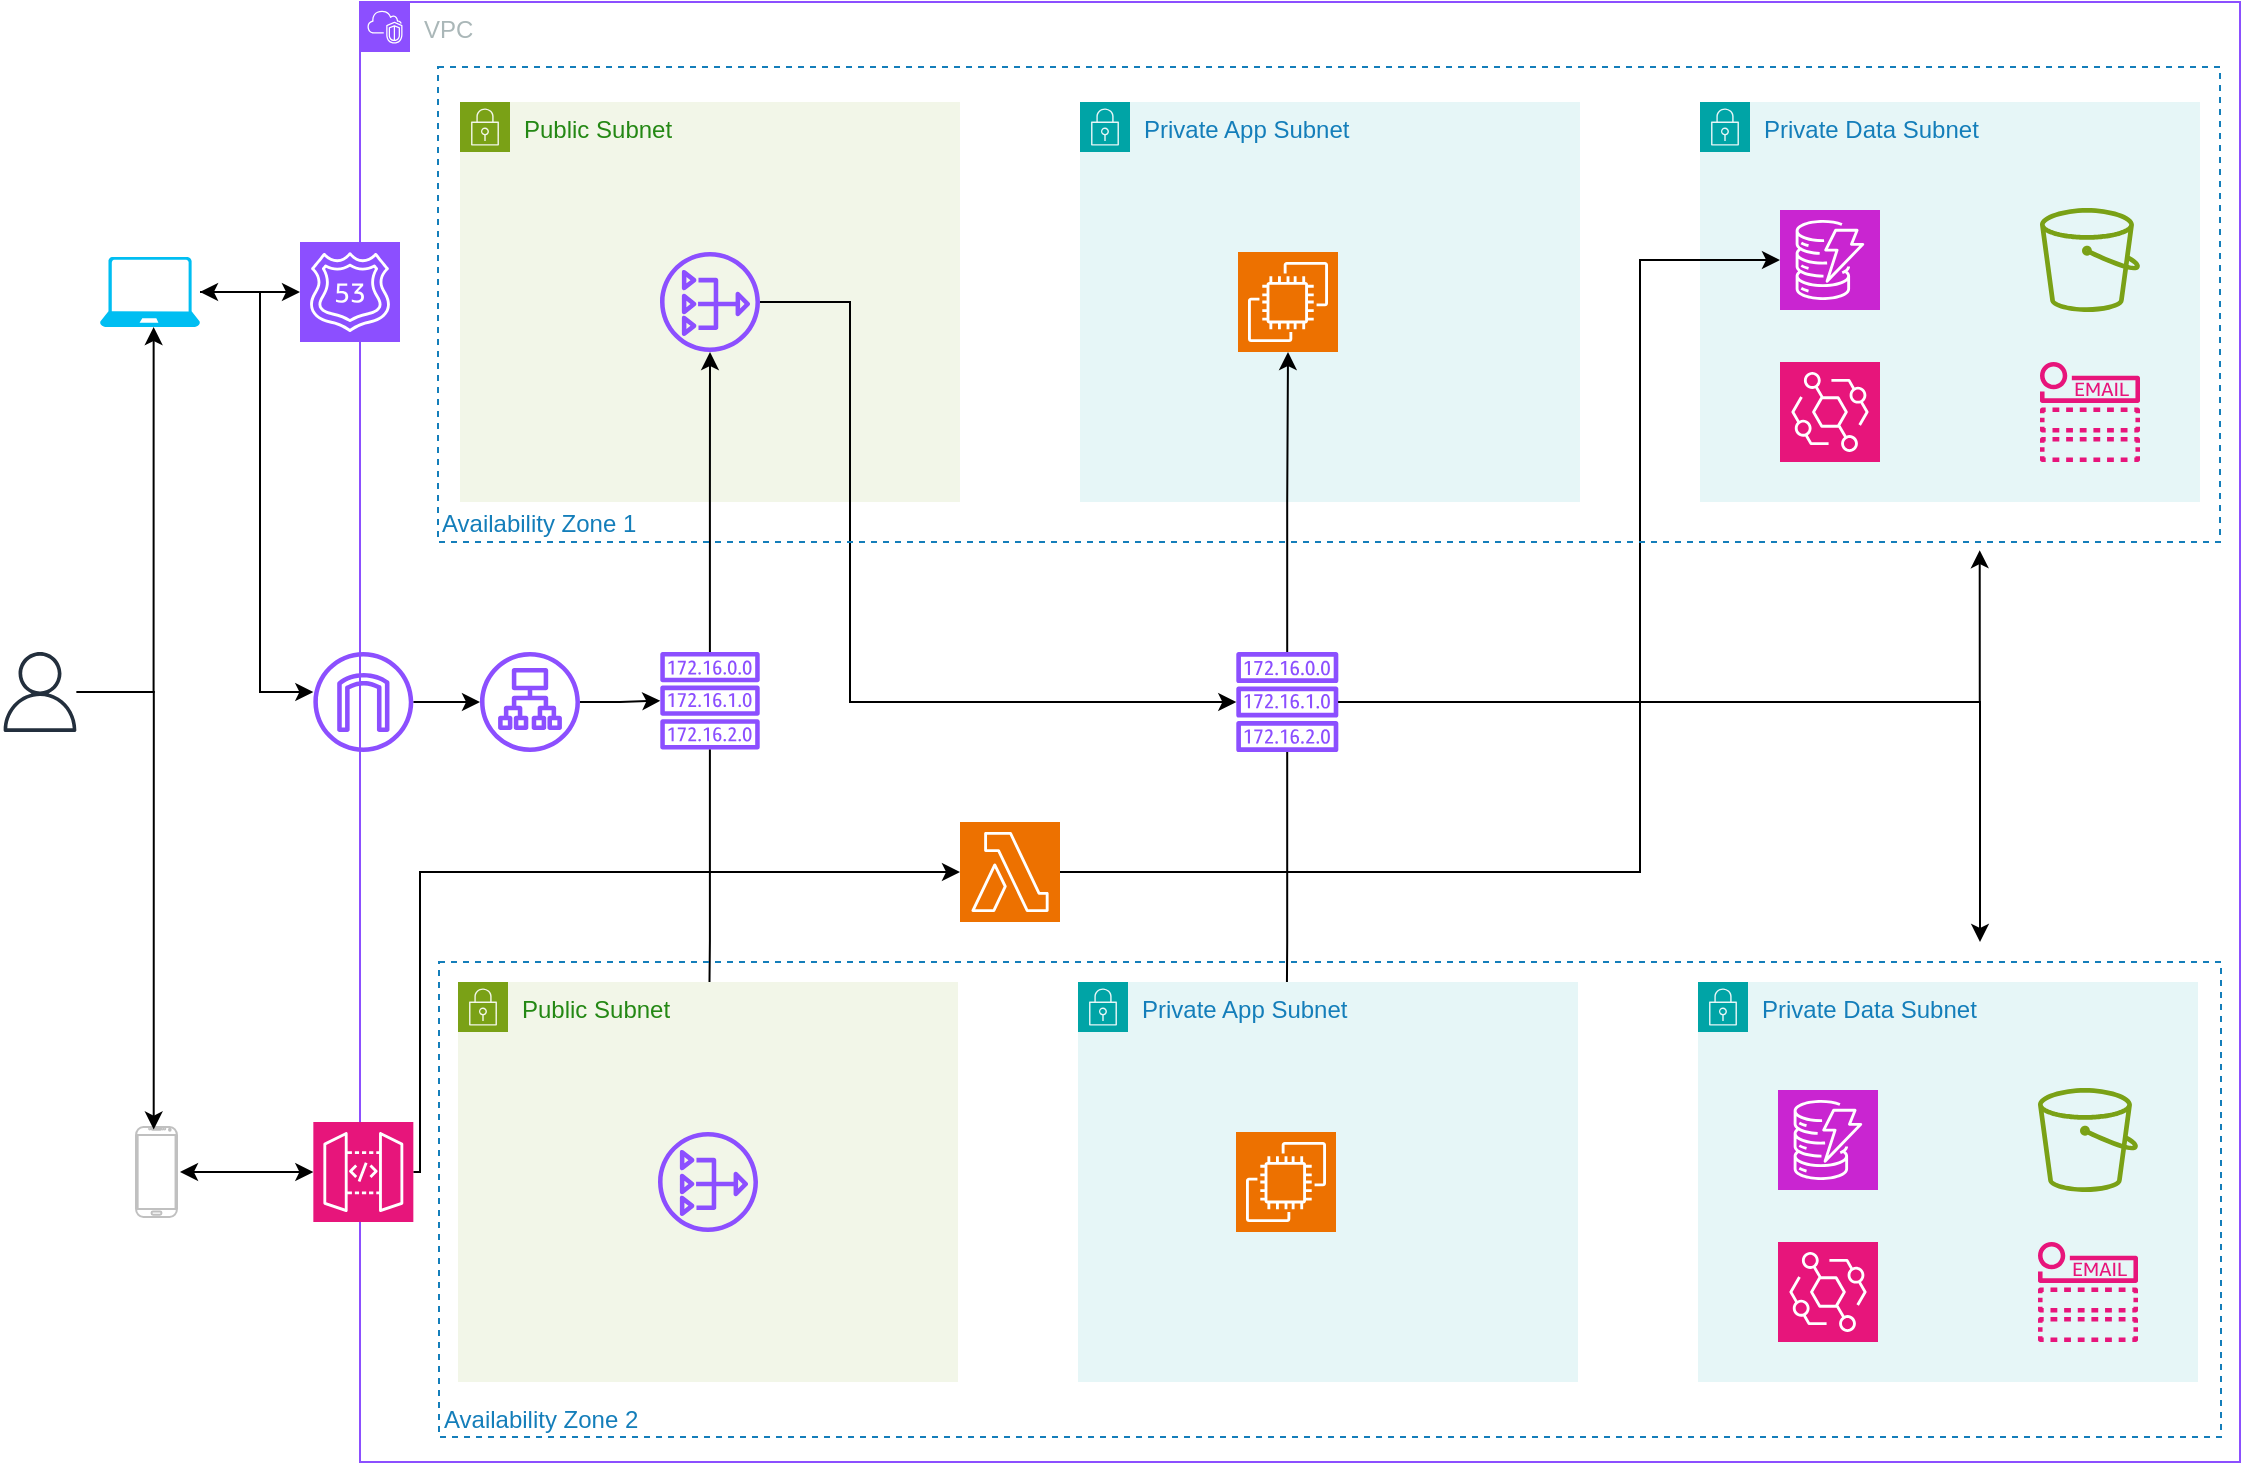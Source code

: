 <mxfile version="24.4.8" type="device">
  <diagram name="Page-1" id="HtysBSEfVufD-OKHp_fq">
    <mxGraphModel dx="1064" dy="793" grid="1" gridSize="10" guides="1" tooltips="1" connect="1" arrows="1" fold="1" page="1" pageScale="1" pageWidth="1169" pageHeight="827" math="0" shadow="0">
      <root>
        <mxCell id="0" />
        <mxCell id="1" parent="0" />
        <mxCell id="1YU6fdbnY6qh5oliwMV3-31" value="VPC" style="points=[[0,0],[0.25,0],[0.5,0],[0.75,0],[1,0],[1,0.25],[1,0.5],[1,0.75],[1,1],[0.75,1],[0.5,1],[0.25,1],[0,1],[0,0.75],[0,0.5],[0,0.25]];outlineConnect=0;gradientColor=none;html=1;whiteSpace=wrap;fontSize=12;fontStyle=0;container=0;pointerEvents=0;collapsible=0;recursiveResize=0;shape=mxgraph.aws4.group;grIcon=mxgraph.aws4.group_vpc2;strokeColor=#8C4FFF;fillColor=none;verticalAlign=top;align=left;spacingLeft=30;fontColor=#AAB7B8;dashed=0;" vertex="1" parent="1">
          <mxGeometry x="200" y="50" width="940" height="730" as="geometry" />
        </mxCell>
        <mxCell id="fD1T6kbB1QvEXNMX-fg6-1" value="" style="sketch=0;outlineConnect=0;fontColor=#232F3E;gradientColor=none;fillColor=#232F3D;strokeColor=none;dashed=0;verticalLabelPosition=bottom;verticalAlign=top;align=center;html=1;fontSize=12;fontStyle=0;aspect=fixed;pointerEvents=1;shape=mxgraph.aws4.user;" parent="1" vertex="1">
          <mxGeometry x="20" y="375" width="40" height="40" as="geometry" />
        </mxCell>
        <mxCell id="1YU6fdbnY6qh5oliwMV3-91" style="edgeStyle=orthogonalEdgeStyle;rounded=0;orthogonalLoop=1;jettySize=auto;html=1;" edge="1" parent="1" source="1YU6fdbnY6qh5oliwMV3-16" target="1YU6fdbnY6qh5oliwMV3-14">
          <mxGeometry relative="1" as="geometry" />
        </mxCell>
        <mxCell id="1YU6fdbnY6qh5oliwMV3-14" value="" style="sketch=0;outlineConnect=0;fontColor=#232F3E;gradientColor=none;fillColor=#8C4FFF;strokeColor=none;dashed=0;verticalLabelPosition=bottom;verticalAlign=top;align=center;html=1;fontSize=12;fontStyle=0;aspect=fixed;pointerEvents=1;shape=mxgraph.aws4.route_table;flipH=0;" vertex="1" parent="1">
          <mxGeometry x="350" y="375" width="50" height="48.72" as="geometry" />
        </mxCell>
        <mxCell id="1YU6fdbnY6qh5oliwMV3-15" value="" style="sketch=0;outlineConnect=0;fontColor=#232F3E;gradientColor=none;fillColor=#8C4FFF;strokeColor=none;dashed=0;verticalLabelPosition=bottom;verticalAlign=top;align=center;html=1;fontSize=12;fontStyle=0;aspect=fixed;pointerEvents=1;shape=mxgraph.aws4.route_table;flipH=0;" vertex="1" parent="1">
          <mxGeometry x="638" y="375" width="51.31" height="50" as="geometry" />
        </mxCell>
        <mxCell id="1YU6fdbnY6qh5oliwMV3-62" value="" style="sketch=0;points=[[0,0,0],[0.25,0,0],[0.5,0,0],[0.75,0,0],[1,0,0],[0,1,0],[0.25,1,0],[0.5,1,0],[0.75,1,0],[1,1,0],[0,0.25,0],[0,0.5,0],[0,0.75,0],[1,0.25,0],[1,0.5,0],[1,0.75,0]];outlineConnect=0;fontColor=#232F3E;fillColor=#ED7100;strokeColor=#ffffff;dashed=0;verticalLabelPosition=bottom;verticalAlign=top;align=center;html=1;fontSize=12;fontStyle=0;aspect=fixed;shape=mxgraph.aws4.resourceIcon;resIcon=mxgraph.aws4.lambda;" vertex="1" parent="1">
          <mxGeometry x="500" y="460" width="50" height="50" as="geometry" />
        </mxCell>
        <mxCell id="1YU6fdbnY6qh5oliwMV3-88" style="edgeStyle=orthogonalEdgeStyle;rounded=0;orthogonalLoop=1;jettySize=auto;html=1;" edge="1" parent="1" source="1YU6fdbnY6qh5oliwMV3-63" target="1YU6fdbnY6qh5oliwMV3-17">
          <mxGeometry relative="1" as="geometry">
            <Array as="points">
              <mxPoint x="150" y="195" />
              <mxPoint x="150" y="395" />
            </Array>
          </mxGeometry>
        </mxCell>
        <mxCell id="1YU6fdbnY6qh5oliwMV3-63" value="" style="verticalLabelPosition=bottom;html=1;verticalAlign=top;align=center;strokeColor=none;fillColor=#00BEF2;shape=mxgraph.azure.laptop;pointerEvents=1;" vertex="1" parent="1">
          <mxGeometry x="70" y="177.5" width="50" height="35" as="geometry" />
        </mxCell>
        <mxCell id="1YU6fdbnY6qh5oliwMV3-64" value="" style="verticalLabelPosition=bottom;verticalAlign=top;html=1;shadow=0;dashed=0;strokeWidth=1;shape=mxgraph.android.phone2;strokeColor=#c0c0c0;" vertex="1" parent="1">
          <mxGeometry x="88" y="612.5" width="20.5" height="45" as="geometry" />
        </mxCell>
        <mxCell id="1YU6fdbnY6qh5oliwMV3-82" style="edgeStyle=orthogonalEdgeStyle;rounded=0;orthogonalLoop=1;jettySize=auto;html=1;entryX=0.5;entryY=1;entryDx=0;entryDy=0;entryPerimeter=0;" edge="1" parent="1">
          <mxGeometry relative="1" as="geometry">
            <mxPoint x="60.002" y="395.0" as="sourcePoint" />
            <mxPoint x="96.82" y="212.5" as="targetPoint" />
            <Array as="points">
              <mxPoint x="96.82" y="395" />
            </Array>
          </mxGeometry>
        </mxCell>
        <mxCell id="1YU6fdbnY6qh5oliwMV3-83" style="edgeStyle=orthogonalEdgeStyle;rounded=0;orthogonalLoop=1;jettySize=auto;html=1;entryX=0.432;entryY=0.028;entryDx=0;entryDy=0;entryPerimeter=0;" edge="1" parent="1" source="fD1T6kbB1QvEXNMX-fg6-1" target="1YU6fdbnY6qh5oliwMV3-64">
          <mxGeometry relative="1" as="geometry" />
        </mxCell>
        <mxCell id="1YU6fdbnY6qh5oliwMV3-84" style="edgeStyle=orthogonalEdgeStyle;rounded=0;orthogonalLoop=1;jettySize=auto;html=1;entryX=0;entryY=0.5;entryDx=0;entryDy=0;entryPerimeter=0;startArrow=classic;startFill=1;" edge="1" parent="1" source="1YU6fdbnY6qh5oliwMV3-63" target="1YU6fdbnY6qh5oliwMV3-12">
          <mxGeometry relative="1" as="geometry" />
        </mxCell>
        <mxCell id="1YU6fdbnY6qh5oliwMV3-86" style="edgeStyle=orthogonalEdgeStyle;rounded=0;orthogonalLoop=1;jettySize=auto;html=1;entryX=0;entryY=0.5;entryDx=0;entryDy=0;entryPerimeter=0;" edge="1" parent="1" source="fD1T6kbB1QvEXNMX-fg6-4" target="1YU6fdbnY6qh5oliwMV3-62">
          <mxGeometry relative="1" as="geometry">
            <Array as="points">
              <mxPoint x="230" y="635" />
              <mxPoint x="230" y="485" />
            </Array>
          </mxGeometry>
        </mxCell>
        <mxCell id="1YU6fdbnY6qh5oliwMV3-89" style="edgeStyle=orthogonalEdgeStyle;rounded=0;orthogonalLoop=1;jettySize=auto;html=1;entryX=1.073;entryY=0.5;entryDx=0;entryDy=0;entryPerimeter=0;strokeColor=default;startArrow=classic;startFill=1;" edge="1" parent="1" source="fD1T6kbB1QvEXNMX-fg6-4" target="1YU6fdbnY6qh5oliwMV3-64">
          <mxGeometry relative="1" as="geometry" />
        </mxCell>
        <mxCell id="1YU6fdbnY6qh5oliwMV3-98" style="edgeStyle=orthogonalEdgeStyle;rounded=0;orthogonalLoop=1;jettySize=auto;html=1;entryX=0.865;entryY=1.017;entryDx=0;entryDy=0;entryPerimeter=0;" edge="1" parent="1" source="1YU6fdbnY6qh5oliwMV3-15">
          <mxGeometry relative="1" as="geometry">
            <mxPoint x="1009.85" y="324.08" as="targetPoint" />
            <Array as="points">
              <mxPoint x="1010" y="400" />
            </Array>
          </mxGeometry>
        </mxCell>
        <mxCell id="1YU6fdbnY6qh5oliwMV3-99" style="edgeStyle=orthogonalEdgeStyle;rounded=0;orthogonalLoop=1;jettySize=auto;html=1;" edge="1" parent="1" source="1YU6fdbnY6qh5oliwMV3-15">
          <mxGeometry relative="1" as="geometry">
            <mxPoint x="1010" y="520" as="targetPoint" />
            <Array as="points">
              <mxPoint x="1010" y="400" />
              <mxPoint x="1010" y="516" />
            </Array>
          </mxGeometry>
        </mxCell>
        <mxCell id="1YU6fdbnY6qh5oliwMV3-100" value="" style="edgeStyle=orthogonalEdgeStyle;rounded=0;orthogonalLoop=1;jettySize=auto;html=1;" edge="1" parent="1" source="1YU6fdbnY6qh5oliwMV3-17" target="1YU6fdbnY6qh5oliwMV3-16">
          <mxGeometry relative="1" as="geometry">
            <mxPoint x="227" y="401" as="sourcePoint" />
            <mxPoint x="330" y="401" as="targetPoint" />
          </mxGeometry>
        </mxCell>
        <mxCell id="1YU6fdbnY6qh5oliwMV3-16" value="" style="sketch=0;outlineConnect=0;fontColor=#232F3E;gradientColor=none;fillColor=#8C4FFF;strokeColor=none;dashed=0;verticalLabelPosition=bottom;verticalAlign=top;align=center;html=1;fontSize=12;fontStyle=0;aspect=fixed;pointerEvents=1;shape=mxgraph.aws4.application_load_balancer;" vertex="1" parent="1">
          <mxGeometry x="260" y="375" width="50" height="50" as="geometry" />
        </mxCell>
        <mxCell id="1YU6fdbnY6qh5oliwMV3-105" style="edgeStyle=orthogonalEdgeStyle;rounded=0;orthogonalLoop=1;jettySize=auto;html=1;entryX=0.5;entryY=0;entryDx=0;entryDy=0;entryPerimeter=0;" edge="1" parent="1" source="1YU6fdbnY6qh5oliwMV3-15" target="1YU6fdbnY6qh5oliwMV3-81">
          <mxGeometry relative="1" as="geometry" />
        </mxCell>
        <mxCell id="1YU6fdbnY6qh5oliwMV3-102" style="edgeStyle=orthogonalEdgeStyle;rounded=0;orthogonalLoop=1;jettySize=auto;html=1;" edge="1" parent="1" source="1YU6fdbnY6qh5oliwMV3-14" target="1YU6fdbnY6qh5oliwMV3-78">
          <mxGeometry relative="1" as="geometry" />
        </mxCell>
        <mxCell id="1YU6fdbnY6qh5oliwMV3-27" value="Public Subnet" style="points=[[0,0],[0.25,0],[0.5,0],[0.75,0],[1,0],[1,0.25],[1,0.5],[1,0.75],[1,1],[0.75,1],[0.5,1],[0.25,1],[0,1],[0,0.75],[0,0.5],[0,0.25]];outlineConnect=0;gradientColor=none;html=1;whiteSpace=wrap;fontSize=12;fontStyle=0;container=1;pointerEvents=0;collapsible=0;recursiveResize=0;shape=mxgraph.aws4.group;grIcon=mxgraph.aws4.group_security_group;grStroke=0;strokeColor=#7AA116;fillColor=#F2F6E8;verticalAlign=top;align=left;spacingLeft=30;fontColor=#248814;dashed=0;" vertex="1" parent="1">
          <mxGeometry x="250" y="100" width="250" height="200" as="geometry" />
        </mxCell>
        <mxCell id="1YU6fdbnY6qh5oliwMV3-39" value="Private Data Subnet" style="points=[[0,0],[0.25,0],[0.5,0],[0.75,0],[1,0],[1,0.25],[1,0.5],[1,0.75],[1,1],[0.75,1],[0.5,1],[0.25,1],[0,1],[0,0.75],[0,0.5],[0,0.25]];outlineConnect=0;gradientColor=none;html=1;whiteSpace=wrap;fontSize=12;fontStyle=0;container=1;pointerEvents=0;collapsible=0;recursiveResize=0;shape=mxgraph.aws4.group;grIcon=mxgraph.aws4.group_security_group;grStroke=0;strokeColor=#00A4A6;fillColor=#E6F6F7;verticalAlign=top;align=left;spacingLeft=30;fontColor=#147EBA;dashed=0;" vertex="1" parent="1">
          <mxGeometry x="870" y="100" width="250" height="200" as="geometry" />
        </mxCell>
        <mxCell id="1YU6fdbnY6qh5oliwMV3-38" value="" style="sketch=0;points=[[0,0,0],[0.25,0,0],[0.5,0,0],[0.75,0,0],[1,0,0],[0,1,0],[0.25,1,0],[0.5,1,0],[0.75,1,0],[1,1,0],[0,0.25,0],[0,0.5,0],[0,0.75,0],[1,0.25,0],[1,0.5,0],[1,0.75,0]];outlineConnect=0;fontColor=#232F3E;fillColor=#C925D1;strokeColor=#ffffff;dashed=0;verticalLabelPosition=bottom;verticalAlign=top;align=center;html=1;fontSize=12;fontStyle=0;aspect=fixed;shape=mxgraph.aws4.resourceIcon;resIcon=mxgraph.aws4.dynamodb;" vertex="1" parent="1YU6fdbnY6qh5oliwMV3-39">
          <mxGeometry x="40" y="54" width="50" height="50" as="geometry" />
        </mxCell>
        <mxCell id="1YU6fdbnY6qh5oliwMV3-54" value="" style="sketch=0;outlineConnect=0;fontColor=#232F3E;gradientColor=none;fillColor=#7AA116;strokeColor=none;dashed=0;verticalLabelPosition=bottom;verticalAlign=top;align=center;html=1;fontSize=12;fontStyle=0;pointerEvents=1;shape=mxgraph.aws4.bucket;aspect=fixed;" vertex="1" parent="1YU6fdbnY6qh5oliwMV3-39">
          <mxGeometry x="170" y="40" width="50" height="78" as="geometry" />
        </mxCell>
        <mxCell id="1YU6fdbnY6qh5oliwMV3-58" value="" style="sketch=0;outlineConnect=0;fontColor=#232F3E;gradientColor=none;fillColor=#E7157B;strokeColor=none;dashed=0;verticalLabelPosition=bottom;verticalAlign=top;align=center;html=1;fontSize=12;fontStyle=0;aspect=fixed;pointerEvents=1;shape=mxgraph.aws4.email_notification;" vertex="1" parent="1YU6fdbnY6qh5oliwMV3-39">
          <mxGeometry x="170" y="130" width="50" height="50" as="geometry" />
        </mxCell>
        <mxCell id="1YU6fdbnY6qh5oliwMV3-18" value="" style="sketch=0;outlineConnect=0;fontColor=#232F3E;gradientColor=none;fillColor=#8C4FFF;strokeColor=none;dashed=0;verticalLabelPosition=bottom;verticalAlign=top;align=center;html=1;fontSize=12;fontStyle=0;aspect=fixed;pointerEvents=1;shape=mxgraph.aws4.nat_gateway;" vertex="1" parent="1">
          <mxGeometry x="350" y="175" width="50" height="50" as="geometry" />
        </mxCell>
        <mxCell id="1YU6fdbnY6qh5oliwMV3-50" value="Private App Subnet" style="points=[[0,0],[0.25,0],[0.5,0],[0.75,0],[1,0],[1,0.25],[1,0.5],[1,0.75],[1,1],[0.75,1],[0.5,1],[0.25,1],[0,1],[0,0.75],[0,0.5],[0,0.25]];outlineConnect=0;gradientColor=none;html=1;whiteSpace=wrap;fontSize=12;fontStyle=0;container=1;pointerEvents=0;collapsible=0;recursiveResize=0;shape=mxgraph.aws4.group;grIcon=mxgraph.aws4.group_security_group;grStroke=0;strokeColor=#00A4A6;fillColor=#E6F6F7;verticalAlign=top;align=left;spacingLeft=30;fontColor=#147EBA;dashed=0;" vertex="1" parent="1">
          <mxGeometry x="560" y="100" width="250" height="200" as="geometry" />
        </mxCell>
        <mxCell id="1YU6fdbnY6qh5oliwMV3-56" value="" style="sketch=0;points=[[0,0,0],[0.25,0,0],[0.5,0,0],[0.75,0,0],[1,0,0],[0,1,0],[0.25,1,0],[0.5,1,0],[0.75,1,0],[1,1,0],[0,0.25,0],[0,0.5,0],[0,0.75,0],[1,0.25,0],[1,0.5,0],[1,0.75,0]];outlineConnect=0;fontColor=#232F3E;fillColor=#E7157B;strokeColor=#ffffff;dashed=0;verticalLabelPosition=bottom;verticalAlign=top;align=center;html=1;fontSize=12;fontStyle=0;aspect=fixed;shape=mxgraph.aws4.resourceIcon;resIcon=mxgraph.aws4.eventbridge;" vertex="1" parent="1">
          <mxGeometry x="910" y="230" width="50" height="50" as="geometry" />
        </mxCell>
        <mxCell id="1YU6fdbnY6qh5oliwMV3-19" value="" style="sketch=0;points=[[0,0,0],[0.25,0,0],[0.5,0,0],[0.75,0,0],[1,0,0],[0,1,0],[0.25,1,0],[0.5,1,0],[0.75,1,0],[1,1,0],[0,0.25,0],[0,0.5,0],[0,0.75,0],[1,0.25,0],[1,0.5,0],[1,0.75,0]];outlineConnect=0;fontColor=#232F3E;fillColor=#ED7100;strokeColor=#ffffff;dashed=0;verticalLabelPosition=bottom;verticalAlign=top;align=center;html=1;fontSize=12;fontStyle=0;aspect=fixed;shape=mxgraph.aws4.resourceIcon;resIcon=mxgraph.aws4.ec2;" vertex="1" parent="1">
          <mxGeometry x="639" y="175" width="50" height="50" as="geometry" />
        </mxCell>
        <mxCell id="1YU6fdbnY6qh5oliwMV3-101" style="edgeStyle=orthogonalEdgeStyle;rounded=0;orthogonalLoop=1;jettySize=auto;html=1;" edge="1" parent="1" source="1YU6fdbnY6qh5oliwMV3-14" target="1YU6fdbnY6qh5oliwMV3-18">
          <mxGeometry relative="1" as="geometry" />
        </mxCell>
        <mxCell id="1YU6fdbnY6qh5oliwMV3-107" style="edgeStyle=orthogonalEdgeStyle;rounded=0;orthogonalLoop=1;jettySize=auto;html=1;entryX=0.5;entryY=1;entryDx=0;entryDy=0;entryPerimeter=0;" edge="1" parent="1" source="1YU6fdbnY6qh5oliwMV3-15" target="1YU6fdbnY6qh5oliwMV3-19">
          <mxGeometry relative="1" as="geometry" />
        </mxCell>
        <mxCell id="1YU6fdbnY6qh5oliwMV3-87" style="edgeStyle=orthogonalEdgeStyle;rounded=0;orthogonalLoop=1;jettySize=auto;html=1;entryX=0;entryY=0.5;entryDx=0;entryDy=0;entryPerimeter=0;" edge="1" parent="1" source="1YU6fdbnY6qh5oliwMV3-62" target="1YU6fdbnY6qh5oliwMV3-38">
          <mxGeometry relative="1" as="geometry">
            <Array as="points">
              <mxPoint x="840" y="485" />
              <mxPoint x="840" y="179" />
            </Array>
          </mxGeometry>
        </mxCell>
        <mxCell id="1YU6fdbnY6qh5oliwMV3-95" style="edgeStyle=orthogonalEdgeStyle;rounded=0;orthogonalLoop=1;jettySize=auto;html=1;" edge="1" parent="1" source="1YU6fdbnY6qh5oliwMV3-18" target="1YU6fdbnY6qh5oliwMV3-15">
          <mxGeometry relative="1" as="geometry">
            <Array as="points">
              <mxPoint x="445" y="400" />
            </Array>
          </mxGeometry>
        </mxCell>
        <mxCell id="1YU6fdbnY6qh5oliwMV3-180" value="Availability Zone 1" style="fillColor=none;strokeColor=#147EBA;dashed=1;verticalAlign=bottom;fontStyle=0;fontColor=#147EBA;whiteSpace=wrap;html=1;align=left;" vertex="1" parent="1">
          <mxGeometry x="239" y="82.5" width="891" height="237.5" as="geometry" />
        </mxCell>
        <mxCell id="1YU6fdbnY6qh5oliwMV3-71" value="Public Subnet" style="points=[[0,0],[0.25,0],[0.5,0],[0.75,0],[1,0],[1,0.25],[1,0.5],[1,0.75],[1,1],[0.75,1],[0.5,1],[0.25,1],[0,1],[0,0.75],[0,0.5],[0,0.25]];outlineConnect=0;gradientColor=none;html=1;whiteSpace=wrap;fontSize=12;fontStyle=0;container=1;pointerEvents=0;collapsible=0;recursiveResize=0;shape=mxgraph.aws4.group;grIcon=mxgraph.aws4.group_security_group;grStroke=0;strokeColor=#7AA116;fillColor=#F2F6E8;verticalAlign=top;align=left;spacingLeft=30;fontColor=#248814;dashed=0;" vertex="1" parent="1">
          <mxGeometry x="249" y="540" width="250" height="200" as="geometry" />
        </mxCell>
        <mxCell id="1YU6fdbnY6qh5oliwMV3-73" value="Private Data Subnet" style="points=[[0,0],[0.25,0],[0.5,0],[0.75,0],[1,0],[1,0.25],[1,0.5],[1,0.75],[1,1],[0.75,1],[0.5,1],[0.25,1],[0,1],[0,0.75],[0,0.5],[0,0.25]];outlineConnect=0;gradientColor=none;html=1;whiteSpace=wrap;fontSize=12;fontStyle=0;container=1;pointerEvents=0;collapsible=0;recursiveResize=0;shape=mxgraph.aws4.group;grIcon=mxgraph.aws4.group_security_group;grStroke=0;strokeColor=#00A4A6;fillColor=#E6F6F7;verticalAlign=top;align=left;spacingLeft=30;fontColor=#147EBA;dashed=0;" vertex="1" parent="1">
          <mxGeometry x="869" y="540" width="250" height="200" as="geometry" />
        </mxCell>
        <mxCell id="1YU6fdbnY6qh5oliwMV3-74" value="" style="sketch=0;points=[[0,0,0],[0.25,0,0],[0.5,0,0],[0.75,0,0],[1,0,0],[0,1,0],[0.25,1,0],[0.5,1,0],[0.75,1,0],[1,1,0],[0,0.25,0],[0,0.5,0],[0,0.75,0],[1,0.25,0],[1,0.5,0],[1,0.75,0]];outlineConnect=0;fontColor=#232F3E;fillColor=#C925D1;strokeColor=#ffffff;dashed=0;verticalLabelPosition=bottom;verticalAlign=top;align=center;html=1;fontSize=12;fontStyle=0;aspect=fixed;shape=mxgraph.aws4.resourceIcon;resIcon=mxgraph.aws4.dynamodb;" vertex="1" parent="1YU6fdbnY6qh5oliwMV3-73">
          <mxGeometry x="40" y="54" width="50" height="50" as="geometry" />
        </mxCell>
        <mxCell id="1YU6fdbnY6qh5oliwMV3-76" value="" style="sketch=0;outlineConnect=0;fontColor=#232F3E;gradientColor=none;fillColor=#7AA116;strokeColor=none;dashed=0;verticalLabelPosition=bottom;verticalAlign=top;align=center;html=1;fontSize=12;fontStyle=0;pointerEvents=1;shape=mxgraph.aws4.bucket;aspect=fixed;" vertex="1" parent="1YU6fdbnY6qh5oliwMV3-73">
          <mxGeometry x="170" y="40" width="50" height="78" as="geometry" />
        </mxCell>
        <mxCell id="1YU6fdbnY6qh5oliwMV3-77" value="" style="sketch=0;outlineConnect=0;fontColor=#232F3E;gradientColor=none;fillColor=#E7157B;strokeColor=none;dashed=0;verticalLabelPosition=bottom;verticalAlign=top;align=center;html=1;fontSize=12;fontStyle=0;aspect=fixed;pointerEvents=1;shape=mxgraph.aws4.email_notification;" vertex="1" parent="1YU6fdbnY6qh5oliwMV3-73">
          <mxGeometry x="170" y="130" width="50" height="50" as="geometry" />
        </mxCell>
        <mxCell id="1YU6fdbnY6qh5oliwMV3-78" value="" style="sketch=0;outlineConnect=0;fontColor=#232F3E;gradientColor=none;fillColor=#8C4FFF;strokeColor=none;dashed=0;verticalLabelPosition=bottom;verticalAlign=top;align=center;html=1;fontSize=12;fontStyle=0;aspect=fixed;pointerEvents=1;shape=mxgraph.aws4.nat_gateway;" vertex="1" parent="1">
          <mxGeometry x="349" y="615" width="50" height="50" as="geometry" />
        </mxCell>
        <mxCell id="1YU6fdbnY6qh5oliwMV3-79" value="Private App Subnet" style="points=[[0,0],[0.25,0],[0.5,0],[0.75,0],[1,0],[1,0.25],[1,0.5],[1,0.75],[1,1],[0.75,1],[0.5,1],[0.25,1],[0,1],[0,0.75],[0,0.5],[0,0.25]];outlineConnect=0;gradientColor=none;html=1;whiteSpace=wrap;fontSize=12;fontStyle=0;container=1;pointerEvents=0;collapsible=0;recursiveResize=0;shape=mxgraph.aws4.group;grIcon=mxgraph.aws4.group_security_group;grStroke=0;strokeColor=#00A4A6;fillColor=#E6F6F7;verticalAlign=top;align=left;spacingLeft=30;fontColor=#147EBA;dashed=0;" vertex="1" parent="1">
          <mxGeometry x="559" y="540" width="250" height="200" as="geometry" />
        </mxCell>
        <mxCell id="1YU6fdbnY6qh5oliwMV3-80" value="" style="sketch=0;points=[[0,0,0],[0.25,0,0],[0.5,0,0],[0.75,0,0],[1,0,0],[0,1,0],[0.25,1,0],[0.5,1,0],[0.75,1,0],[1,1,0],[0,0.25,0],[0,0.5,0],[0,0.75,0],[1,0.25,0],[1,0.5,0],[1,0.75,0]];outlineConnect=0;fontColor=#232F3E;fillColor=#E7157B;strokeColor=#ffffff;dashed=0;verticalLabelPosition=bottom;verticalAlign=top;align=center;html=1;fontSize=12;fontStyle=0;aspect=fixed;shape=mxgraph.aws4.resourceIcon;resIcon=mxgraph.aws4.eventbridge;" vertex="1" parent="1">
          <mxGeometry x="909" y="670" width="50" height="50" as="geometry" />
        </mxCell>
        <mxCell id="1YU6fdbnY6qh5oliwMV3-81" value="" style="sketch=0;points=[[0,0,0],[0.25,0,0],[0.5,0,0],[0.75,0,0],[1,0,0],[0,1,0],[0.25,1,0],[0.5,1,0],[0.75,1,0],[1,1,0],[0,0.25,0],[0,0.5,0],[0,0.75,0],[1,0.25,0],[1,0.5,0],[1,0.75,0]];outlineConnect=0;fontColor=#232F3E;fillColor=#ED7100;strokeColor=#ffffff;dashed=0;verticalLabelPosition=bottom;verticalAlign=top;align=center;html=1;fontSize=12;fontStyle=0;aspect=fixed;shape=mxgraph.aws4.resourceIcon;resIcon=mxgraph.aws4.ec2;" vertex="1" parent="1">
          <mxGeometry x="638" y="615" width="50" height="50" as="geometry" />
        </mxCell>
        <mxCell id="1YU6fdbnY6qh5oliwMV3-181" value="Availability Zone 2" style="fillColor=none;strokeColor=#147EBA;dashed=1;verticalAlign=bottom;fontStyle=0;fontColor=#147EBA;whiteSpace=wrap;html=1;align=left;" vertex="1" parent="1">
          <mxGeometry x="239.5" y="530" width="891" height="237.5" as="geometry" />
        </mxCell>
        <mxCell id="1YU6fdbnY6qh5oliwMV3-12" value="" style="sketch=0;points=[[0,0,0],[0.25,0,0],[0.5,0,0],[0.75,0,0],[1,0,0],[0,1,0],[0.25,1,0],[0.5,1,0],[0.75,1,0],[1,1,0],[0,0.25,0],[0,0.5,0],[0,0.75,0],[1,0.25,0],[1,0.5,0],[1,0.75,0]];outlineConnect=0;fontColor=#232F3E;fillColor=#8C4FFF;strokeColor=#ffffff;dashed=0;verticalLabelPosition=bottom;verticalAlign=middle;align=center;html=1;fontSize=12;fontStyle=0;aspect=fixed;shape=mxgraph.aws4.resourceIcon;resIcon=mxgraph.aws4.route_53;noLabel=0;" vertex="1" parent="1">
          <mxGeometry x="170" y="170" width="50" height="50" as="geometry" />
        </mxCell>
        <mxCell id="1YU6fdbnY6qh5oliwMV3-17" value="" style="sketch=0;outlineConnect=0;fontColor=#232F3E;gradientColor=none;fillColor=#8C4FFF;strokeColor=none;dashed=0;verticalLabelPosition=bottom;verticalAlign=top;align=center;html=1;fontSize=12;fontStyle=0;pointerEvents=1;shape=mxgraph.aws4.internet_gateway;aspect=fixed;" vertex="1" parent="1">
          <mxGeometry x="160" y="375" width="83.33" height="50" as="geometry" />
        </mxCell>
        <mxCell id="fD1T6kbB1QvEXNMX-fg6-4" value="" style="sketch=0;points=[[0,0,0],[0.25,0,0],[0.5,0,0],[0.75,0,0],[1,0,0],[0,1,0],[0.25,1,0],[0.5,1,0],[0.75,1,0],[1,1,0],[0,0.25,0],[0,0.5,0],[0,0.75,0],[1,0.25,0],[1,0.5,0],[1,0.75,0]];outlineConnect=0;fontColor=#232F3E;fillColor=#E7157B;strokeColor=#ffffff;dashed=0;verticalLabelPosition=bottom;verticalAlign=top;align=center;html=1;fontSize=12;fontStyle=0;aspect=fixed;shape=mxgraph.aws4.resourceIcon;resIcon=mxgraph.aws4.api_gateway;" parent="1" vertex="1">
          <mxGeometry x="176.67" y="610" width="50" height="50" as="geometry" />
        </mxCell>
      </root>
    </mxGraphModel>
  </diagram>
</mxfile>
